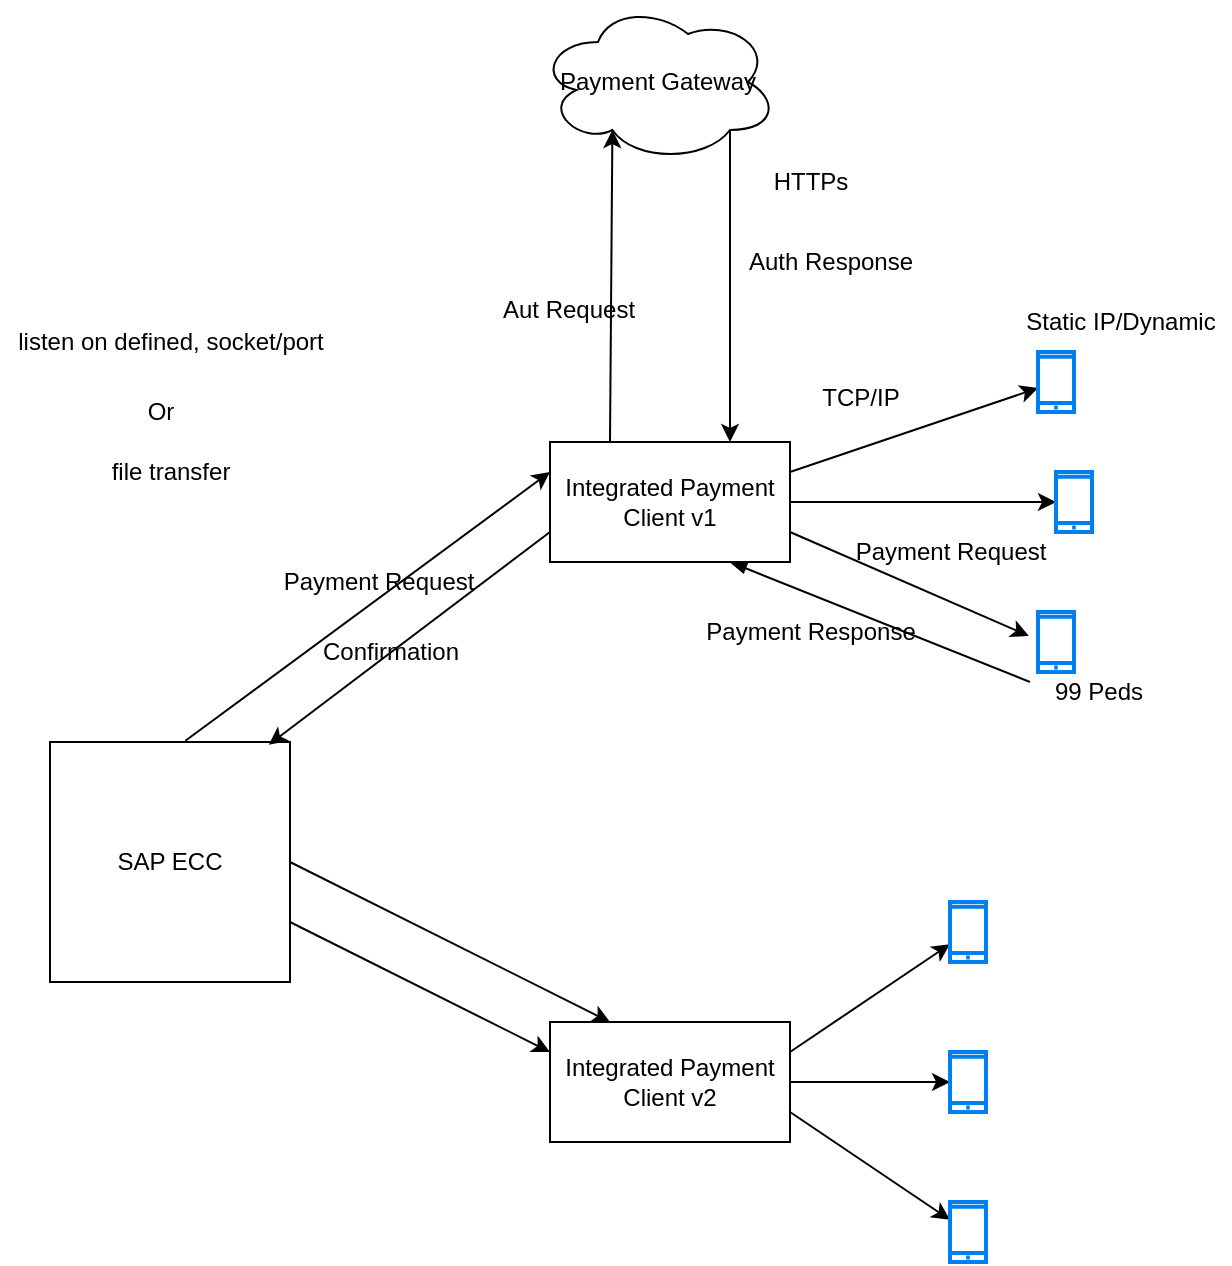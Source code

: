 <mxfile version="12.3.7" type="github" pages="1">
  <diagram id="6VPwzptJOM97OtvvR8Qk" name="Page-1">
    <mxGraphModel dx="1449" dy="1798" grid="1" gridSize="10" guides="1" tooltips="1" connect="1" arrows="1" fold="1" page="1" pageScale="1" pageWidth="827" pageHeight="1169" math="0" shadow="0">
      <root>
        <mxCell id="0"/>
        <mxCell id="1" parent="0"/>
        <mxCell id="7W7eCfWTmGfhfe-fTdkv-5" style="rounded=0;orthogonalLoop=1;jettySize=auto;html=1;exitX=0.564;exitY=-0.005;exitDx=0;exitDy=0;entryX=0;entryY=0.25;entryDx=0;entryDy=0;exitPerimeter=0;" edge="1" parent="1" source="7W7eCfWTmGfhfe-fTdkv-1" target="7W7eCfWTmGfhfe-fTdkv-2">
          <mxGeometry relative="1" as="geometry"/>
        </mxCell>
        <mxCell id="7W7eCfWTmGfhfe-fTdkv-19" style="edgeStyle=none;rounded=0;orthogonalLoop=1;jettySize=auto;html=1;exitX=1;exitY=0.5;exitDx=0;exitDy=0;entryX=0.25;entryY=0;entryDx=0;entryDy=0;" edge="1" parent="1" source="7W7eCfWTmGfhfe-fTdkv-1" target="7W7eCfWTmGfhfe-fTdkv-8">
          <mxGeometry relative="1" as="geometry"/>
        </mxCell>
        <mxCell id="7W7eCfWTmGfhfe-fTdkv-20" style="edgeStyle=none;rounded=0;orthogonalLoop=1;jettySize=auto;html=1;exitX=1;exitY=0.75;exitDx=0;exitDy=0;entryX=0;entryY=0.25;entryDx=0;entryDy=0;" edge="1" parent="1" source="7W7eCfWTmGfhfe-fTdkv-1" target="7W7eCfWTmGfhfe-fTdkv-8">
          <mxGeometry relative="1" as="geometry"/>
        </mxCell>
        <mxCell id="7W7eCfWTmGfhfe-fTdkv-1" value="SAP ECC" style="whiteSpace=wrap;html=1;aspect=fixed;" vertex="1" parent="1">
          <mxGeometry x="70" y="250" width="120" height="120" as="geometry"/>
        </mxCell>
        <mxCell id="7W7eCfWTmGfhfe-fTdkv-7" style="edgeStyle=none;rounded=0;orthogonalLoop=1;jettySize=auto;html=1;exitX=1;exitY=0.25;exitDx=0;exitDy=0;" edge="1" parent="1" source="7W7eCfWTmGfhfe-fTdkv-2" target="7W7eCfWTmGfhfe-fTdkv-4">
          <mxGeometry relative="1" as="geometry"/>
        </mxCell>
        <mxCell id="7W7eCfWTmGfhfe-fTdkv-10" style="edgeStyle=none;rounded=0;orthogonalLoop=1;jettySize=auto;html=1;exitX=1;exitY=0.5;exitDx=0;exitDy=0;" edge="1" parent="1" source="7W7eCfWTmGfhfe-fTdkv-2" target="7W7eCfWTmGfhfe-fTdkv-9">
          <mxGeometry relative="1" as="geometry"/>
        </mxCell>
        <mxCell id="7W7eCfWTmGfhfe-fTdkv-12" style="edgeStyle=none;rounded=0;orthogonalLoop=1;jettySize=auto;html=1;exitX=1;exitY=0.75;exitDx=0;exitDy=0;entryX=-0.253;entryY=0.4;entryDx=0;entryDy=0;entryPerimeter=0;" edge="1" parent="1" source="7W7eCfWTmGfhfe-fTdkv-2" target="7W7eCfWTmGfhfe-fTdkv-11">
          <mxGeometry relative="1" as="geometry"/>
        </mxCell>
        <mxCell id="7W7eCfWTmGfhfe-fTdkv-22" style="edgeStyle=none;rounded=0;orthogonalLoop=1;jettySize=auto;html=1;exitX=0;exitY=0.75;exitDx=0;exitDy=0;entryX=0.912;entryY=0.011;entryDx=0;entryDy=0;entryPerimeter=0;" edge="1" parent="1" source="7W7eCfWTmGfhfe-fTdkv-2" target="7W7eCfWTmGfhfe-fTdkv-1">
          <mxGeometry relative="1" as="geometry"/>
        </mxCell>
        <mxCell id="7W7eCfWTmGfhfe-fTdkv-28" style="edgeStyle=none;rounded=0;orthogonalLoop=1;jettySize=auto;html=1;exitX=0.25;exitY=0;exitDx=0;exitDy=0;entryX=0.31;entryY=0.8;entryDx=0;entryDy=0;entryPerimeter=0;" edge="1" parent="1" source="7W7eCfWTmGfhfe-fTdkv-2" target="7W7eCfWTmGfhfe-fTdkv-27">
          <mxGeometry relative="1" as="geometry"/>
        </mxCell>
        <mxCell id="7W7eCfWTmGfhfe-fTdkv-40" style="edgeStyle=none;rounded=0;orthogonalLoop=1;jettySize=auto;html=1;exitX=0.75;exitY=1;exitDx=0;exitDy=0;startArrow=blockThin;startFill=1;endArrow=none;endFill=0;" edge="1" parent="1" source="7W7eCfWTmGfhfe-fTdkv-2">
          <mxGeometry relative="1" as="geometry">
            <mxPoint x="560" y="220" as="targetPoint"/>
          </mxGeometry>
        </mxCell>
        <mxCell id="7W7eCfWTmGfhfe-fTdkv-2" value="Integrated Payment Client v1" style="rounded=0;whiteSpace=wrap;html=1;" vertex="1" parent="1">
          <mxGeometry x="320" y="100" width="120" height="60" as="geometry"/>
        </mxCell>
        <mxCell id="7W7eCfWTmGfhfe-fTdkv-4" value="" style="html=1;verticalLabelPosition=bottom;align=center;labelBackgroundColor=#ffffff;verticalAlign=top;strokeWidth=2;strokeColor=#0080F0;shadow=0;dashed=0;shape=mxgraph.ios7.icons.smartphone;" vertex="1" parent="1">
          <mxGeometry x="564" y="55" width="18" height="30" as="geometry"/>
        </mxCell>
        <mxCell id="7W7eCfWTmGfhfe-fTdkv-14" style="edgeStyle=none;rounded=0;orthogonalLoop=1;jettySize=auto;html=1;exitX=1;exitY=0.25;exitDx=0;exitDy=0;" edge="1" parent="1" source="7W7eCfWTmGfhfe-fTdkv-8" target="7W7eCfWTmGfhfe-fTdkv-13">
          <mxGeometry relative="1" as="geometry"/>
        </mxCell>
        <mxCell id="7W7eCfWTmGfhfe-fTdkv-16" style="edgeStyle=none;rounded=0;orthogonalLoop=1;jettySize=auto;html=1;exitX=1;exitY=0.5;exitDx=0;exitDy=0;" edge="1" parent="1" source="7W7eCfWTmGfhfe-fTdkv-8" target="7W7eCfWTmGfhfe-fTdkv-15">
          <mxGeometry relative="1" as="geometry"/>
        </mxCell>
        <mxCell id="7W7eCfWTmGfhfe-fTdkv-18" style="edgeStyle=none;rounded=0;orthogonalLoop=1;jettySize=auto;html=1;exitX=1;exitY=0.75;exitDx=0;exitDy=0;" edge="1" parent="1" source="7W7eCfWTmGfhfe-fTdkv-8" target="7W7eCfWTmGfhfe-fTdkv-17">
          <mxGeometry relative="1" as="geometry"/>
        </mxCell>
        <mxCell id="7W7eCfWTmGfhfe-fTdkv-8" value="Integrated Payment Client v2" style="rounded=0;whiteSpace=wrap;html=1;" vertex="1" parent="1">
          <mxGeometry x="320" y="390" width="120" height="60" as="geometry"/>
        </mxCell>
        <mxCell id="7W7eCfWTmGfhfe-fTdkv-9" value="" style="html=1;verticalLabelPosition=bottom;align=center;labelBackgroundColor=#ffffff;verticalAlign=top;strokeWidth=2;strokeColor=#0080F0;shadow=0;dashed=0;shape=mxgraph.ios7.icons.smartphone;" vertex="1" parent="1">
          <mxGeometry x="573" y="115" width="18" height="30" as="geometry"/>
        </mxCell>
        <mxCell id="7W7eCfWTmGfhfe-fTdkv-11" value="" style="html=1;verticalLabelPosition=bottom;align=center;labelBackgroundColor=#ffffff;verticalAlign=top;strokeWidth=2;strokeColor=#0080F0;shadow=0;dashed=0;shape=mxgraph.ios7.icons.smartphone;" vertex="1" parent="1">
          <mxGeometry x="564" y="185" width="18" height="30" as="geometry"/>
        </mxCell>
        <mxCell id="7W7eCfWTmGfhfe-fTdkv-13" value="" style="html=1;verticalLabelPosition=bottom;align=center;labelBackgroundColor=#ffffff;verticalAlign=top;strokeWidth=2;strokeColor=#0080F0;shadow=0;dashed=0;shape=mxgraph.ios7.icons.smartphone;" vertex="1" parent="1">
          <mxGeometry x="520" y="330" width="18" height="30" as="geometry"/>
        </mxCell>
        <mxCell id="7W7eCfWTmGfhfe-fTdkv-15" value="" style="html=1;verticalLabelPosition=bottom;align=center;labelBackgroundColor=#ffffff;verticalAlign=top;strokeWidth=2;strokeColor=#0080F0;shadow=0;dashed=0;shape=mxgraph.ios7.icons.smartphone;" vertex="1" parent="1">
          <mxGeometry x="520" y="405" width="18" height="30" as="geometry"/>
        </mxCell>
        <mxCell id="7W7eCfWTmGfhfe-fTdkv-17" value="" style="html=1;verticalLabelPosition=bottom;align=center;labelBackgroundColor=#ffffff;verticalAlign=top;strokeWidth=2;strokeColor=#0080F0;shadow=0;dashed=0;shape=mxgraph.ios7.icons.smartphone;" vertex="1" parent="1">
          <mxGeometry x="520" y="480" width="18" height="30" as="geometry"/>
        </mxCell>
        <mxCell id="7W7eCfWTmGfhfe-fTdkv-24" value="listen on defined, socket/port" style="text;html=1;align=center;verticalAlign=middle;resizable=0;points=[];;autosize=1;" vertex="1" parent="1">
          <mxGeometry x="45" y="40" width="170" height="20" as="geometry"/>
        </mxCell>
        <mxCell id="7W7eCfWTmGfhfe-fTdkv-25" value="file transfer" style="text;html=1;align=center;verticalAlign=middle;resizable=0;points=[];;autosize=1;" vertex="1" parent="1">
          <mxGeometry x="90" y="105" width="80" height="20" as="geometry"/>
        </mxCell>
        <mxCell id="7W7eCfWTmGfhfe-fTdkv-26" value="Or" style="text;html=1;align=center;verticalAlign=middle;resizable=0;points=[];;autosize=1;" vertex="1" parent="1">
          <mxGeometry x="110" y="75" width="30" height="20" as="geometry"/>
        </mxCell>
        <mxCell id="7W7eCfWTmGfhfe-fTdkv-29" style="edgeStyle=none;rounded=0;orthogonalLoop=1;jettySize=auto;html=1;exitX=0.8;exitY=0.8;exitDx=0;exitDy=0;exitPerimeter=0;entryX=0.75;entryY=0;entryDx=0;entryDy=0;" edge="1" parent="1" source="7W7eCfWTmGfhfe-fTdkv-27" target="7W7eCfWTmGfhfe-fTdkv-2">
          <mxGeometry relative="1" as="geometry"/>
        </mxCell>
        <mxCell id="7W7eCfWTmGfhfe-fTdkv-27" value="Payment Gateway" style="ellipse;shape=cloud;whiteSpace=wrap;html=1;" vertex="1" parent="1">
          <mxGeometry x="314" y="-120" width="120" height="80" as="geometry"/>
        </mxCell>
        <mxCell id="7W7eCfWTmGfhfe-fTdkv-30" value="TCP/IP" style="text;html=1;align=center;verticalAlign=middle;resizable=0;points=[];;autosize=1;" vertex="1" parent="1">
          <mxGeometry x="450" y="67.5" width="50" height="20" as="geometry"/>
        </mxCell>
        <mxCell id="7W7eCfWTmGfhfe-fTdkv-31" value="Static IP/Dynamic" style="text;html=1;align=center;verticalAlign=middle;resizable=0;points=[];;autosize=1;" vertex="1" parent="1">
          <mxGeometry x="550" y="30" width="110" height="20" as="geometry"/>
        </mxCell>
        <mxCell id="7W7eCfWTmGfhfe-fTdkv-32" value="HTTPs" style="text;html=1;align=center;verticalAlign=middle;resizable=0;points=[];;autosize=1;" vertex="1" parent="1">
          <mxGeometry x="425" y="-40" width="50" height="20" as="geometry"/>
        </mxCell>
        <mxCell id="7W7eCfWTmGfhfe-fTdkv-33" value="99 Peds" style="text;html=1;align=center;verticalAlign=middle;resizable=0;points=[];;autosize=1;" vertex="1" parent="1">
          <mxGeometry x="564" y="215" width="60" height="20" as="geometry"/>
        </mxCell>
        <mxCell id="7W7eCfWTmGfhfe-fTdkv-34" value="Confirmation" style="text;html=1;align=center;verticalAlign=middle;resizable=0;points=[];;autosize=1;" vertex="1" parent="1">
          <mxGeometry x="200" y="195" width="80" height="20" as="geometry"/>
        </mxCell>
        <mxCell id="7W7eCfWTmGfhfe-fTdkv-35" value="Payment Request" style="text;html=1;align=center;verticalAlign=middle;resizable=0;points=[];;autosize=1;" vertex="1" parent="1">
          <mxGeometry x="179" y="160" width="110" height="20" as="geometry"/>
        </mxCell>
        <mxCell id="7W7eCfWTmGfhfe-fTdkv-38" value="Aut Request" style="text;html=1;align=center;verticalAlign=middle;resizable=0;points=[];;autosize=1;" vertex="1" parent="1">
          <mxGeometry x="289" y="24" width="80" height="20" as="geometry"/>
        </mxCell>
        <mxCell id="7W7eCfWTmGfhfe-fTdkv-39" value="Auth Response" style="text;html=1;align=center;verticalAlign=middle;resizable=0;points=[];;autosize=1;" vertex="1" parent="1">
          <mxGeometry x="410" width="100" height="20" as="geometry"/>
        </mxCell>
        <mxCell id="7W7eCfWTmGfhfe-fTdkv-41" value="Payment Request" style="text;html=1;align=center;verticalAlign=middle;resizable=0;points=[];;autosize=1;" vertex="1" parent="1">
          <mxGeometry x="465" y="145" width="110" height="20" as="geometry"/>
        </mxCell>
        <mxCell id="7W7eCfWTmGfhfe-fTdkv-42" value="Payment Response" style="text;html=1;align=center;verticalAlign=middle;resizable=0;points=[];;autosize=1;" vertex="1" parent="1">
          <mxGeometry x="390" y="185" width="120" height="20" as="geometry"/>
        </mxCell>
      </root>
    </mxGraphModel>
  </diagram>
</mxfile>

